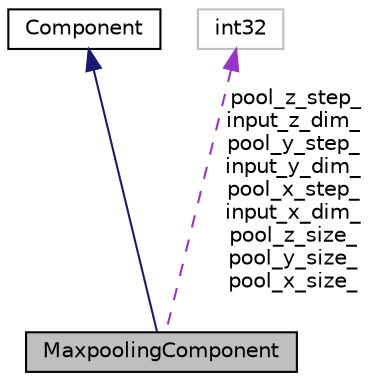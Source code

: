 digraph "MaxpoolingComponent"
{
  edge [fontname="Helvetica",fontsize="10",labelfontname="Helvetica",labelfontsize="10"];
  node [fontname="Helvetica",fontsize="10",shape=record];
  Node2 [label="MaxpoolingComponent",height=0.2,width=0.4,color="black", fillcolor="grey75", style="filled", fontcolor="black"];
  Node3 -> Node2 [dir="back",color="midnightblue",fontsize="10",style="solid",fontname="Helvetica"];
  Node3 [label="Component",height=0.2,width=0.4,color="black", fillcolor="white", style="filled",URL="$classkaldi_1_1nnet3_1_1Component.html",tooltip="Abstract base-class for neural-net components. "];
  Node4 -> Node2 [dir="back",color="darkorchid3",fontsize="10",style="dashed",label=" pool_z_step_\ninput_z_dim_\npool_y_step_\ninput_y_dim_\npool_x_step_\ninput_x_dim_\npool_z_size_\npool_y_size_\npool_x_size_" ,fontname="Helvetica"];
  Node4 [label="int32",height=0.2,width=0.4,color="grey75", fillcolor="white", style="filled"];
}
